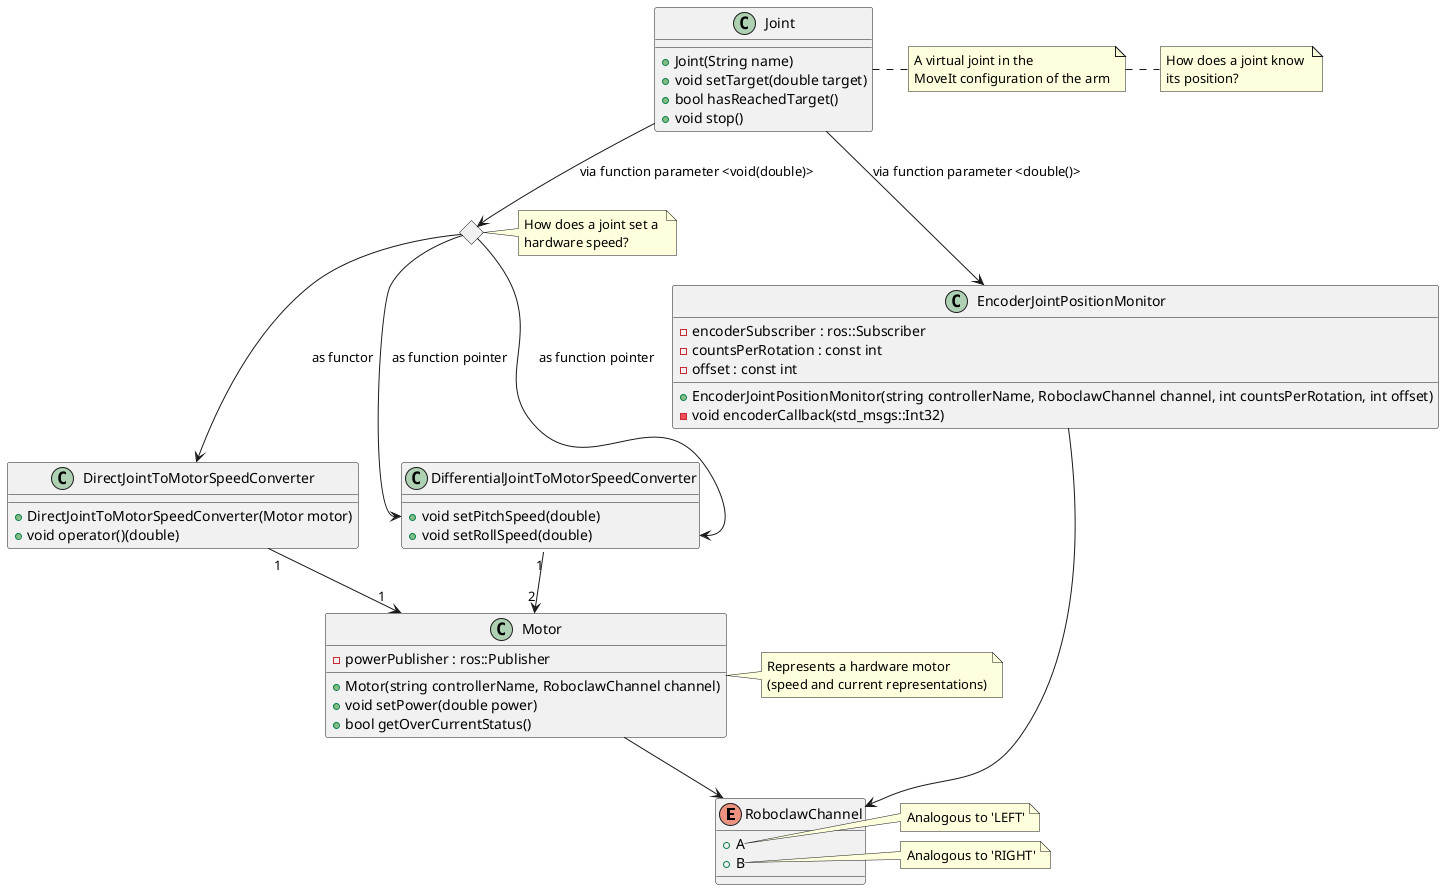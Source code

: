 @startuml Structure
enum RoboclawChannel{
    + A
    + B
}

note right of RoboclawChannel::A
    Analogous to 'LEFT'
end note

note right of RoboclawChannel::B
    Analogous to 'RIGHT'
end note

class Motor{
    - powerPublisher : ros::Publisher

    + Motor(string controllerName, RoboclawChannel channel)
    + void setPower(double power)
    + bool getOverCurrentStatus()
}

note right: Represents a hardware motor \n(speed and current representations)

Motor --> RoboclawChannel

class EncoderJointPositionMonitor {
    - encoderSubscriber : ros::Subscriber
    - countsPerRotation : const int
    - offset : const int
    
    + EncoderJointPositionMonitor(string controllerName, RoboclawChannel channel, int countsPerRotation, int offset)
    - void encoderCallback(std_msgs::Int32)
}

EncoderJointPositionMonitor --> RoboclawChannel

class DirectJointToMotorSpeedConverter {
    + DirectJointToMotorSpeedConverter(Motor motor)
    + void operator()(double)
}

DirectJointToMotorSpeedConverter "1" --> "1" Motor

class DifferentialJointToMotorSpeedConverter {
    + void setPitchSpeed(double)
    + void setRollSpeed(double)
}

DifferentialJointToMotorSpeedConverter "1" --> "2" Motor

class Joint{
    + Joint(String name)
    + void setTarget(double target)
    + bool hasReachedTarget()
    + void stop()  
}

note right : A virtual joint in the \nMoveIt configuration of the arm

Joint --> EncoderJointPositionMonitor : via function parameter <double()>
note right : How does a joint know \nits position?
<> speedConversion
note right of speedConversion : How does a joint set a \nhardware speed?
Joint --> speedConversion : via function parameter <void(double)>
speedConversion --> DirectJointToMotorSpeedConverter : as functor
speedConversion --> DifferentialJointToMotorSpeedConverter::setPitchSpeed : as function pointer
speedConversion --> DifferentialJointToMotorSpeedConverter::setRollSpeed : as function pointer

@enduml

@startuml seq
    participant ROS
    MoveIt -> ActionServer : Sends a motion path
    loop For each waypoint in the motion
        loop For each joint in the arm
            ActionServer -> Joint : Set the next setpoint per joint
            Joint -> Joint : Start the execution loop
        end
        loop While some joint has not reached its setpoint
            note over ActionServer : Wait
            ROS -> Joint : Kicks off Timer Event
            activate Joint
            Joint -> "PID Loop" : Feed the setpoint
            Joint -> JointPositionMonitor : Ask for the joint position
            activate JointPositionMonitor
            JointPositionMonitor --> Joint : Sends back joint position
            deactivate JointPositionMonitor
            Joint -> "PID Loop" : Feed the feedback
            deactivate Joint

            note left of Joint : Happens asynchonously
            "PID Loop" -> Joint : New output available
            activate Joint
            Joint -> JointToMotorSpeedConverter : Dispatch new speed
            activate JointToMotorSpeedConverter
            JointToMotorSpeedConverter -> JointToMotorSpeedConverter : Determine hardware speeds
            JointToMotorSpeedConverter -> "Motor(s)" : Dispatch hardware speeds
            deactivate JointToMotorSpeedConverter
            deactivate Joint
        end
    end
    ActionServer -> MoveIt : Report motion as complete
    
@enduml
